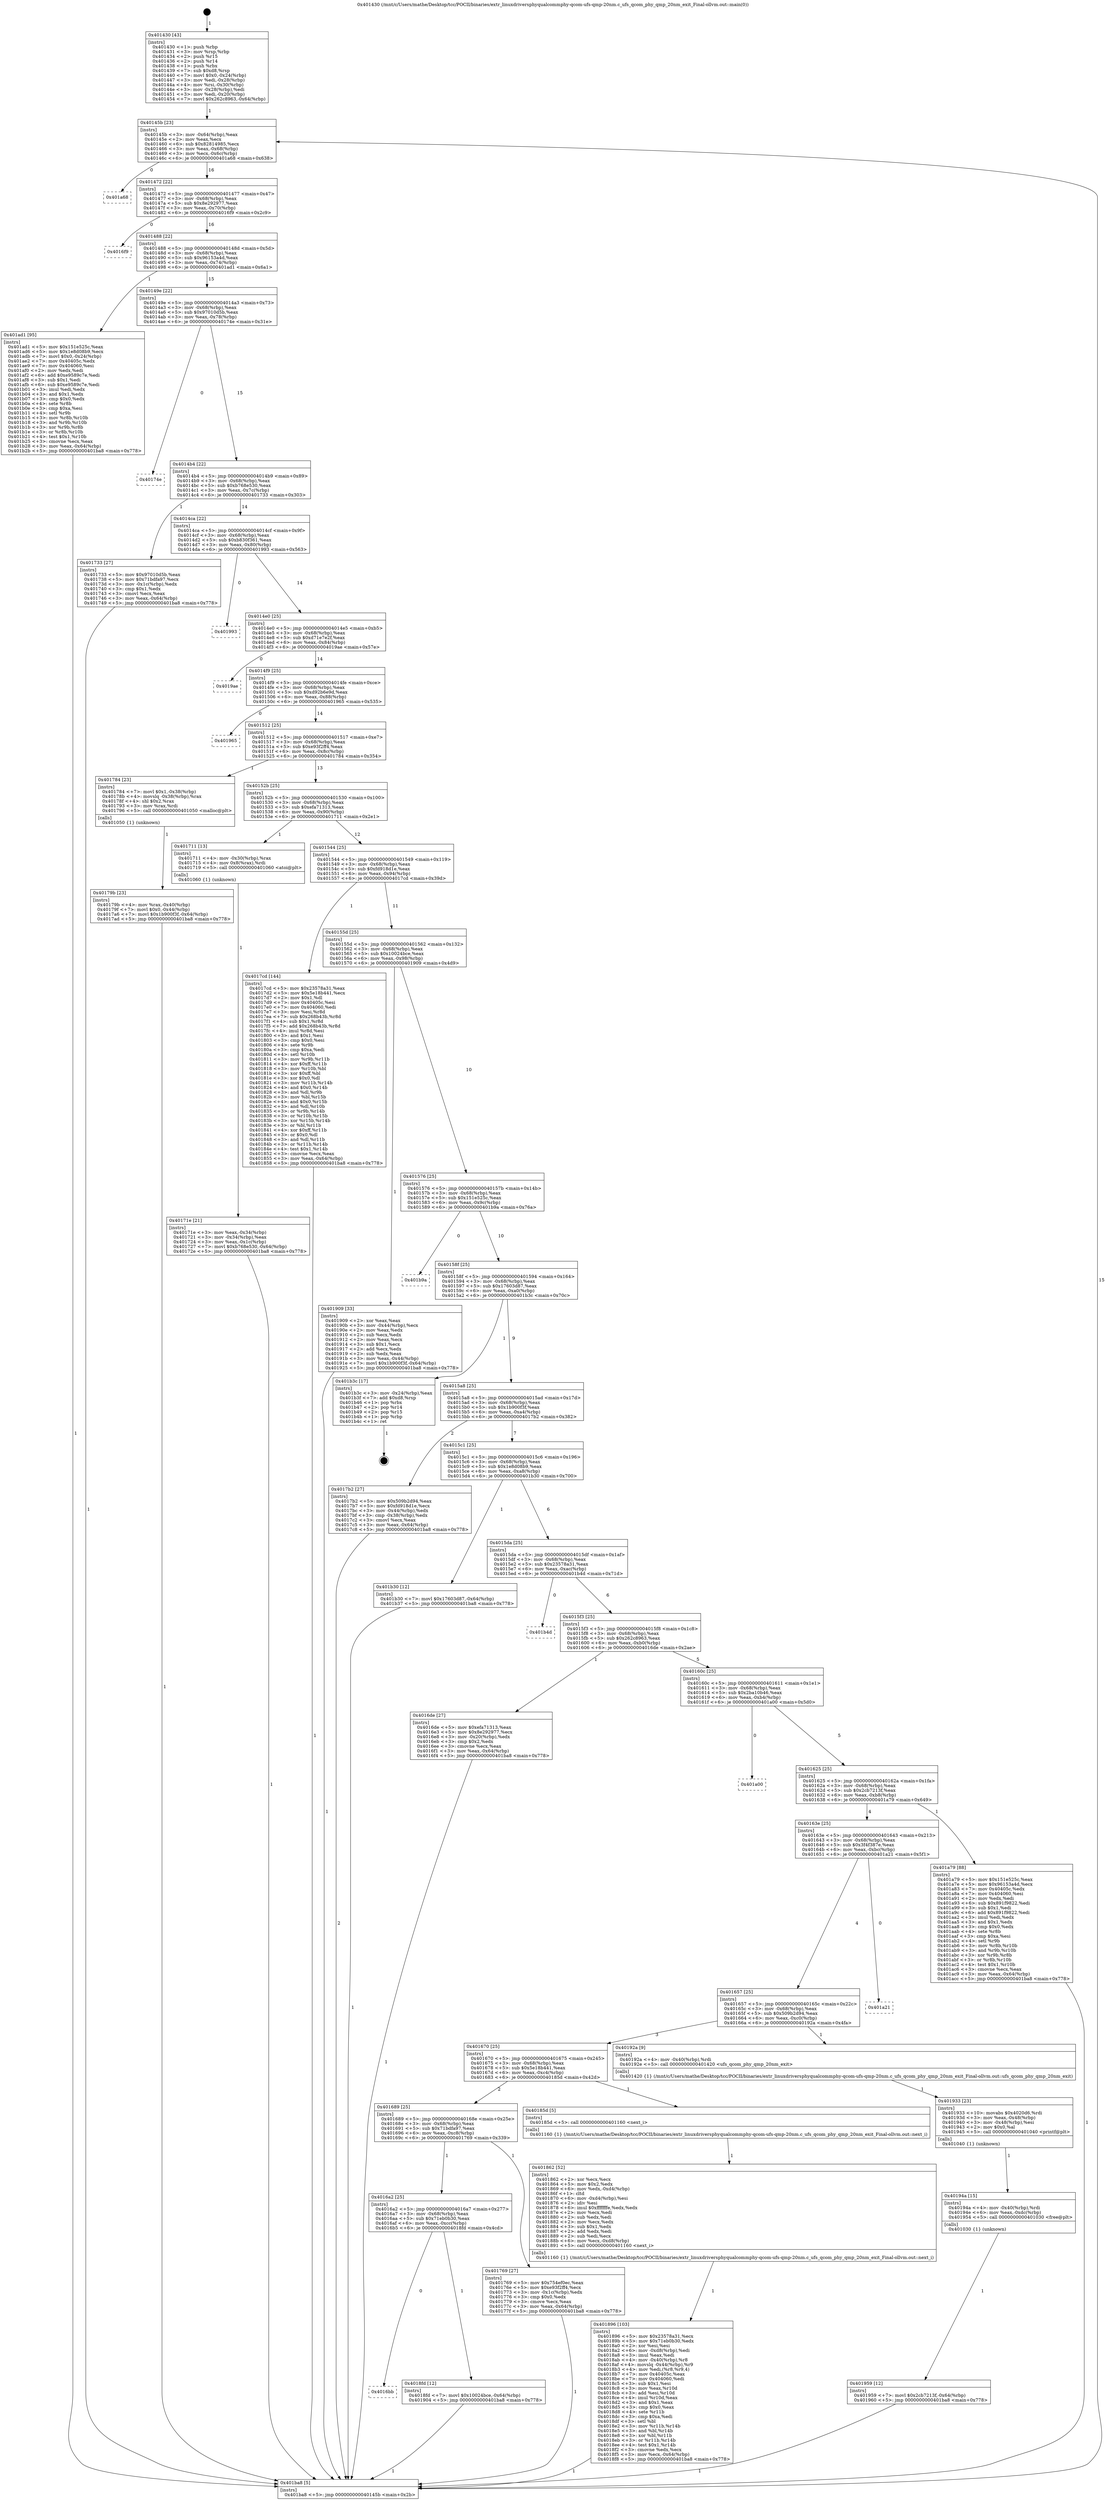 digraph "0x401430" {
  label = "0x401430 (/mnt/c/Users/mathe/Desktop/tcc/POCII/binaries/extr_linuxdriversphyqualcommphy-qcom-ufs-qmp-20nm.c_ufs_qcom_phy_qmp_20nm_exit_Final-ollvm.out::main(0))"
  labelloc = "t"
  node[shape=record]

  Entry [label="",width=0.3,height=0.3,shape=circle,fillcolor=black,style=filled]
  "0x40145b" [label="{
     0x40145b [23]\l
     | [instrs]\l
     &nbsp;&nbsp;0x40145b \<+3\>: mov -0x64(%rbp),%eax\l
     &nbsp;&nbsp;0x40145e \<+2\>: mov %eax,%ecx\l
     &nbsp;&nbsp;0x401460 \<+6\>: sub $0x82814985,%ecx\l
     &nbsp;&nbsp;0x401466 \<+3\>: mov %eax,-0x68(%rbp)\l
     &nbsp;&nbsp;0x401469 \<+3\>: mov %ecx,-0x6c(%rbp)\l
     &nbsp;&nbsp;0x40146c \<+6\>: je 0000000000401a68 \<main+0x638\>\l
  }"]
  "0x401a68" [label="{
     0x401a68\l
  }", style=dashed]
  "0x401472" [label="{
     0x401472 [22]\l
     | [instrs]\l
     &nbsp;&nbsp;0x401472 \<+5\>: jmp 0000000000401477 \<main+0x47\>\l
     &nbsp;&nbsp;0x401477 \<+3\>: mov -0x68(%rbp),%eax\l
     &nbsp;&nbsp;0x40147a \<+5\>: sub $0x8e292977,%eax\l
     &nbsp;&nbsp;0x40147f \<+3\>: mov %eax,-0x70(%rbp)\l
     &nbsp;&nbsp;0x401482 \<+6\>: je 00000000004016f9 \<main+0x2c9\>\l
  }"]
  Exit [label="",width=0.3,height=0.3,shape=circle,fillcolor=black,style=filled,peripheries=2]
  "0x4016f9" [label="{
     0x4016f9\l
  }", style=dashed]
  "0x401488" [label="{
     0x401488 [22]\l
     | [instrs]\l
     &nbsp;&nbsp;0x401488 \<+5\>: jmp 000000000040148d \<main+0x5d\>\l
     &nbsp;&nbsp;0x40148d \<+3\>: mov -0x68(%rbp),%eax\l
     &nbsp;&nbsp;0x401490 \<+5\>: sub $0x96153a4d,%eax\l
     &nbsp;&nbsp;0x401495 \<+3\>: mov %eax,-0x74(%rbp)\l
     &nbsp;&nbsp;0x401498 \<+6\>: je 0000000000401ad1 \<main+0x6a1\>\l
  }"]
  "0x401959" [label="{
     0x401959 [12]\l
     | [instrs]\l
     &nbsp;&nbsp;0x401959 \<+7\>: movl $0x2cb7213f,-0x64(%rbp)\l
     &nbsp;&nbsp;0x401960 \<+5\>: jmp 0000000000401ba8 \<main+0x778\>\l
  }"]
  "0x401ad1" [label="{
     0x401ad1 [95]\l
     | [instrs]\l
     &nbsp;&nbsp;0x401ad1 \<+5\>: mov $0x151e525c,%eax\l
     &nbsp;&nbsp;0x401ad6 \<+5\>: mov $0x1e8d08b9,%ecx\l
     &nbsp;&nbsp;0x401adb \<+7\>: movl $0x0,-0x24(%rbp)\l
     &nbsp;&nbsp;0x401ae2 \<+7\>: mov 0x40405c,%edx\l
     &nbsp;&nbsp;0x401ae9 \<+7\>: mov 0x404060,%esi\l
     &nbsp;&nbsp;0x401af0 \<+2\>: mov %edx,%edi\l
     &nbsp;&nbsp;0x401af2 \<+6\>: add $0xe9589c7e,%edi\l
     &nbsp;&nbsp;0x401af8 \<+3\>: sub $0x1,%edi\l
     &nbsp;&nbsp;0x401afb \<+6\>: sub $0xe9589c7e,%edi\l
     &nbsp;&nbsp;0x401b01 \<+3\>: imul %edi,%edx\l
     &nbsp;&nbsp;0x401b04 \<+3\>: and $0x1,%edx\l
     &nbsp;&nbsp;0x401b07 \<+3\>: cmp $0x0,%edx\l
     &nbsp;&nbsp;0x401b0a \<+4\>: sete %r8b\l
     &nbsp;&nbsp;0x401b0e \<+3\>: cmp $0xa,%esi\l
     &nbsp;&nbsp;0x401b11 \<+4\>: setl %r9b\l
     &nbsp;&nbsp;0x401b15 \<+3\>: mov %r8b,%r10b\l
     &nbsp;&nbsp;0x401b18 \<+3\>: and %r9b,%r10b\l
     &nbsp;&nbsp;0x401b1b \<+3\>: xor %r9b,%r8b\l
     &nbsp;&nbsp;0x401b1e \<+3\>: or %r8b,%r10b\l
     &nbsp;&nbsp;0x401b21 \<+4\>: test $0x1,%r10b\l
     &nbsp;&nbsp;0x401b25 \<+3\>: cmovne %ecx,%eax\l
     &nbsp;&nbsp;0x401b28 \<+3\>: mov %eax,-0x64(%rbp)\l
     &nbsp;&nbsp;0x401b2b \<+5\>: jmp 0000000000401ba8 \<main+0x778\>\l
  }"]
  "0x40149e" [label="{
     0x40149e [22]\l
     | [instrs]\l
     &nbsp;&nbsp;0x40149e \<+5\>: jmp 00000000004014a3 \<main+0x73\>\l
     &nbsp;&nbsp;0x4014a3 \<+3\>: mov -0x68(%rbp),%eax\l
     &nbsp;&nbsp;0x4014a6 \<+5\>: sub $0x97010d5b,%eax\l
     &nbsp;&nbsp;0x4014ab \<+3\>: mov %eax,-0x78(%rbp)\l
     &nbsp;&nbsp;0x4014ae \<+6\>: je 000000000040174e \<main+0x31e\>\l
  }"]
  "0x40194a" [label="{
     0x40194a [15]\l
     | [instrs]\l
     &nbsp;&nbsp;0x40194a \<+4\>: mov -0x40(%rbp),%rdi\l
     &nbsp;&nbsp;0x40194e \<+6\>: mov %eax,-0xdc(%rbp)\l
     &nbsp;&nbsp;0x401954 \<+5\>: call 0000000000401030 \<free@plt\>\l
     | [calls]\l
     &nbsp;&nbsp;0x401030 \{1\} (unknown)\l
  }"]
  "0x40174e" [label="{
     0x40174e\l
  }", style=dashed]
  "0x4014b4" [label="{
     0x4014b4 [22]\l
     | [instrs]\l
     &nbsp;&nbsp;0x4014b4 \<+5\>: jmp 00000000004014b9 \<main+0x89\>\l
     &nbsp;&nbsp;0x4014b9 \<+3\>: mov -0x68(%rbp),%eax\l
     &nbsp;&nbsp;0x4014bc \<+5\>: sub $0xb768e530,%eax\l
     &nbsp;&nbsp;0x4014c1 \<+3\>: mov %eax,-0x7c(%rbp)\l
     &nbsp;&nbsp;0x4014c4 \<+6\>: je 0000000000401733 \<main+0x303\>\l
  }"]
  "0x401933" [label="{
     0x401933 [23]\l
     | [instrs]\l
     &nbsp;&nbsp;0x401933 \<+10\>: movabs $0x4020d6,%rdi\l
     &nbsp;&nbsp;0x40193d \<+3\>: mov %eax,-0x48(%rbp)\l
     &nbsp;&nbsp;0x401940 \<+3\>: mov -0x48(%rbp),%esi\l
     &nbsp;&nbsp;0x401943 \<+2\>: mov $0x0,%al\l
     &nbsp;&nbsp;0x401945 \<+5\>: call 0000000000401040 \<printf@plt\>\l
     | [calls]\l
     &nbsp;&nbsp;0x401040 \{1\} (unknown)\l
  }"]
  "0x401733" [label="{
     0x401733 [27]\l
     | [instrs]\l
     &nbsp;&nbsp;0x401733 \<+5\>: mov $0x97010d5b,%eax\l
     &nbsp;&nbsp;0x401738 \<+5\>: mov $0x71bdfa97,%ecx\l
     &nbsp;&nbsp;0x40173d \<+3\>: mov -0x1c(%rbp),%edx\l
     &nbsp;&nbsp;0x401740 \<+3\>: cmp $0x1,%edx\l
     &nbsp;&nbsp;0x401743 \<+3\>: cmovl %ecx,%eax\l
     &nbsp;&nbsp;0x401746 \<+3\>: mov %eax,-0x64(%rbp)\l
     &nbsp;&nbsp;0x401749 \<+5\>: jmp 0000000000401ba8 \<main+0x778\>\l
  }"]
  "0x4014ca" [label="{
     0x4014ca [22]\l
     | [instrs]\l
     &nbsp;&nbsp;0x4014ca \<+5\>: jmp 00000000004014cf \<main+0x9f\>\l
     &nbsp;&nbsp;0x4014cf \<+3\>: mov -0x68(%rbp),%eax\l
     &nbsp;&nbsp;0x4014d2 \<+5\>: sub $0xb830f361,%eax\l
     &nbsp;&nbsp;0x4014d7 \<+3\>: mov %eax,-0x80(%rbp)\l
     &nbsp;&nbsp;0x4014da \<+6\>: je 0000000000401993 \<main+0x563\>\l
  }"]
  "0x4016bb" [label="{
     0x4016bb\l
  }", style=dashed]
  "0x401993" [label="{
     0x401993\l
  }", style=dashed]
  "0x4014e0" [label="{
     0x4014e0 [25]\l
     | [instrs]\l
     &nbsp;&nbsp;0x4014e0 \<+5\>: jmp 00000000004014e5 \<main+0xb5\>\l
     &nbsp;&nbsp;0x4014e5 \<+3\>: mov -0x68(%rbp),%eax\l
     &nbsp;&nbsp;0x4014e8 \<+5\>: sub $0xd71e7e2f,%eax\l
     &nbsp;&nbsp;0x4014ed \<+6\>: mov %eax,-0x84(%rbp)\l
     &nbsp;&nbsp;0x4014f3 \<+6\>: je 00000000004019ae \<main+0x57e\>\l
  }"]
  "0x4018fd" [label="{
     0x4018fd [12]\l
     | [instrs]\l
     &nbsp;&nbsp;0x4018fd \<+7\>: movl $0x10024bce,-0x64(%rbp)\l
     &nbsp;&nbsp;0x401904 \<+5\>: jmp 0000000000401ba8 \<main+0x778\>\l
  }"]
  "0x4019ae" [label="{
     0x4019ae\l
  }", style=dashed]
  "0x4014f9" [label="{
     0x4014f9 [25]\l
     | [instrs]\l
     &nbsp;&nbsp;0x4014f9 \<+5\>: jmp 00000000004014fe \<main+0xce\>\l
     &nbsp;&nbsp;0x4014fe \<+3\>: mov -0x68(%rbp),%eax\l
     &nbsp;&nbsp;0x401501 \<+5\>: sub $0xd92b6e9d,%eax\l
     &nbsp;&nbsp;0x401506 \<+6\>: mov %eax,-0x88(%rbp)\l
     &nbsp;&nbsp;0x40150c \<+6\>: je 0000000000401965 \<main+0x535\>\l
  }"]
  "0x401896" [label="{
     0x401896 [103]\l
     | [instrs]\l
     &nbsp;&nbsp;0x401896 \<+5\>: mov $0x23578a31,%ecx\l
     &nbsp;&nbsp;0x40189b \<+5\>: mov $0x71eb0b30,%edx\l
     &nbsp;&nbsp;0x4018a0 \<+2\>: xor %esi,%esi\l
     &nbsp;&nbsp;0x4018a2 \<+6\>: mov -0xd8(%rbp),%edi\l
     &nbsp;&nbsp;0x4018a8 \<+3\>: imul %eax,%edi\l
     &nbsp;&nbsp;0x4018ab \<+4\>: mov -0x40(%rbp),%r8\l
     &nbsp;&nbsp;0x4018af \<+4\>: movslq -0x44(%rbp),%r9\l
     &nbsp;&nbsp;0x4018b3 \<+4\>: mov %edi,(%r8,%r9,4)\l
     &nbsp;&nbsp;0x4018b7 \<+7\>: mov 0x40405c,%eax\l
     &nbsp;&nbsp;0x4018be \<+7\>: mov 0x404060,%edi\l
     &nbsp;&nbsp;0x4018c5 \<+3\>: sub $0x1,%esi\l
     &nbsp;&nbsp;0x4018c8 \<+3\>: mov %eax,%r10d\l
     &nbsp;&nbsp;0x4018cb \<+3\>: add %esi,%r10d\l
     &nbsp;&nbsp;0x4018ce \<+4\>: imul %r10d,%eax\l
     &nbsp;&nbsp;0x4018d2 \<+3\>: and $0x1,%eax\l
     &nbsp;&nbsp;0x4018d5 \<+3\>: cmp $0x0,%eax\l
     &nbsp;&nbsp;0x4018d8 \<+4\>: sete %r11b\l
     &nbsp;&nbsp;0x4018dc \<+3\>: cmp $0xa,%edi\l
     &nbsp;&nbsp;0x4018df \<+3\>: setl %bl\l
     &nbsp;&nbsp;0x4018e2 \<+3\>: mov %r11b,%r14b\l
     &nbsp;&nbsp;0x4018e5 \<+3\>: and %bl,%r14b\l
     &nbsp;&nbsp;0x4018e8 \<+3\>: xor %bl,%r11b\l
     &nbsp;&nbsp;0x4018eb \<+3\>: or %r11b,%r14b\l
     &nbsp;&nbsp;0x4018ee \<+4\>: test $0x1,%r14b\l
     &nbsp;&nbsp;0x4018f2 \<+3\>: cmovne %edx,%ecx\l
     &nbsp;&nbsp;0x4018f5 \<+3\>: mov %ecx,-0x64(%rbp)\l
     &nbsp;&nbsp;0x4018f8 \<+5\>: jmp 0000000000401ba8 \<main+0x778\>\l
  }"]
  "0x401965" [label="{
     0x401965\l
  }", style=dashed]
  "0x401512" [label="{
     0x401512 [25]\l
     | [instrs]\l
     &nbsp;&nbsp;0x401512 \<+5\>: jmp 0000000000401517 \<main+0xe7\>\l
     &nbsp;&nbsp;0x401517 \<+3\>: mov -0x68(%rbp),%eax\l
     &nbsp;&nbsp;0x40151a \<+5\>: sub $0xe93f2ff4,%eax\l
     &nbsp;&nbsp;0x40151f \<+6\>: mov %eax,-0x8c(%rbp)\l
     &nbsp;&nbsp;0x401525 \<+6\>: je 0000000000401784 \<main+0x354\>\l
  }"]
  "0x401862" [label="{
     0x401862 [52]\l
     | [instrs]\l
     &nbsp;&nbsp;0x401862 \<+2\>: xor %ecx,%ecx\l
     &nbsp;&nbsp;0x401864 \<+5\>: mov $0x2,%edx\l
     &nbsp;&nbsp;0x401869 \<+6\>: mov %edx,-0xd4(%rbp)\l
     &nbsp;&nbsp;0x40186f \<+1\>: cltd\l
     &nbsp;&nbsp;0x401870 \<+6\>: mov -0xd4(%rbp),%esi\l
     &nbsp;&nbsp;0x401876 \<+2\>: idiv %esi\l
     &nbsp;&nbsp;0x401878 \<+6\>: imul $0xfffffffe,%edx,%edx\l
     &nbsp;&nbsp;0x40187e \<+2\>: mov %ecx,%edi\l
     &nbsp;&nbsp;0x401880 \<+2\>: sub %edx,%edi\l
     &nbsp;&nbsp;0x401882 \<+2\>: mov %ecx,%edx\l
     &nbsp;&nbsp;0x401884 \<+3\>: sub $0x1,%edx\l
     &nbsp;&nbsp;0x401887 \<+2\>: add %edx,%edi\l
     &nbsp;&nbsp;0x401889 \<+2\>: sub %edi,%ecx\l
     &nbsp;&nbsp;0x40188b \<+6\>: mov %ecx,-0xd8(%rbp)\l
     &nbsp;&nbsp;0x401891 \<+5\>: call 0000000000401160 \<next_i\>\l
     | [calls]\l
     &nbsp;&nbsp;0x401160 \{1\} (/mnt/c/Users/mathe/Desktop/tcc/POCII/binaries/extr_linuxdriversphyqualcommphy-qcom-ufs-qmp-20nm.c_ufs_qcom_phy_qmp_20nm_exit_Final-ollvm.out::next_i)\l
  }"]
  "0x401784" [label="{
     0x401784 [23]\l
     | [instrs]\l
     &nbsp;&nbsp;0x401784 \<+7\>: movl $0x1,-0x38(%rbp)\l
     &nbsp;&nbsp;0x40178b \<+4\>: movslq -0x38(%rbp),%rax\l
     &nbsp;&nbsp;0x40178f \<+4\>: shl $0x2,%rax\l
     &nbsp;&nbsp;0x401793 \<+3\>: mov %rax,%rdi\l
     &nbsp;&nbsp;0x401796 \<+5\>: call 0000000000401050 \<malloc@plt\>\l
     | [calls]\l
     &nbsp;&nbsp;0x401050 \{1\} (unknown)\l
  }"]
  "0x40152b" [label="{
     0x40152b [25]\l
     | [instrs]\l
     &nbsp;&nbsp;0x40152b \<+5\>: jmp 0000000000401530 \<main+0x100\>\l
     &nbsp;&nbsp;0x401530 \<+3\>: mov -0x68(%rbp),%eax\l
     &nbsp;&nbsp;0x401533 \<+5\>: sub $0xefa71313,%eax\l
     &nbsp;&nbsp;0x401538 \<+6\>: mov %eax,-0x90(%rbp)\l
     &nbsp;&nbsp;0x40153e \<+6\>: je 0000000000401711 \<main+0x2e1\>\l
  }"]
  "0x40179b" [label="{
     0x40179b [23]\l
     | [instrs]\l
     &nbsp;&nbsp;0x40179b \<+4\>: mov %rax,-0x40(%rbp)\l
     &nbsp;&nbsp;0x40179f \<+7\>: movl $0x0,-0x44(%rbp)\l
     &nbsp;&nbsp;0x4017a6 \<+7\>: movl $0x1b900f3f,-0x64(%rbp)\l
     &nbsp;&nbsp;0x4017ad \<+5\>: jmp 0000000000401ba8 \<main+0x778\>\l
  }"]
  "0x401711" [label="{
     0x401711 [13]\l
     | [instrs]\l
     &nbsp;&nbsp;0x401711 \<+4\>: mov -0x30(%rbp),%rax\l
     &nbsp;&nbsp;0x401715 \<+4\>: mov 0x8(%rax),%rdi\l
     &nbsp;&nbsp;0x401719 \<+5\>: call 0000000000401060 \<atoi@plt\>\l
     | [calls]\l
     &nbsp;&nbsp;0x401060 \{1\} (unknown)\l
  }"]
  "0x401544" [label="{
     0x401544 [25]\l
     | [instrs]\l
     &nbsp;&nbsp;0x401544 \<+5\>: jmp 0000000000401549 \<main+0x119\>\l
     &nbsp;&nbsp;0x401549 \<+3\>: mov -0x68(%rbp),%eax\l
     &nbsp;&nbsp;0x40154c \<+5\>: sub $0xfd918d1e,%eax\l
     &nbsp;&nbsp;0x401551 \<+6\>: mov %eax,-0x94(%rbp)\l
     &nbsp;&nbsp;0x401557 \<+6\>: je 00000000004017cd \<main+0x39d\>\l
  }"]
  "0x4016a2" [label="{
     0x4016a2 [25]\l
     | [instrs]\l
     &nbsp;&nbsp;0x4016a2 \<+5\>: jmp 00000000004016a7 \<main+0x277\>\l
     &nbsp;&nbsp;0x4016a7 \<+3\>: mov -0x68(%rbp),%eax\l
     &nbsp;&nbsp;0x4016aa \<+5\>: sub $0x71eb0b30,%eax\l
     &nbsp;&nbsp;0x4016af \<+6\>: mov %eax,-0xcc(%rbp)\l
     &nbsp;&nbsp;0x4016b5 \<+6\>: je 00000000004018fd \<main+0x4cd\>\l
  }"]
  "0x4017cd" [label="{
     0x4017cd [144]\l
     | [instrs]\l
     &nbsp;&nbsp;0x4017cd \<+5\>: mov $0x23578a31,%eax\l
     &nbsp;&nbsp;0x4017d2 \<+5\>: mov $0x5e18b441,%ecx\l
     &nbsp;&nbsp;0x4017d7 \<+2\>: mov $0x1,%dl\l
     &nbsp;&nbsp;0x4017d9 \<+7\>: mov 0x40405c,%esi\l
     &nbsp;&nbsp;0x4017e0 \<+7\>: mov 0x404060,%edi\l
     &nbsp;&nbsp;0x4017e7 \<+3\>: mov %esi,%r8d\l
     &nbsp;&nbsp;0x4017ea \<+7\>: sub $0x268b43b,%r8d\l
     &nbsp;&nbsp;0x4017f1 \<+4\>: sub $0x1,%r8d\l
     &nbsp;&nbsp;0x4017f5 \<+7\>: add $0x268b43b,%r8d\l
     &nbsp;&nbsp;0x4017fc \<+4\>: imul %r8d,%esi\l
     &nbsp;&nbsp;0x401800 \<+3\>: and $0x1,%esi\l
     &nbsp;&nbsp;0x401803 \<+3\>: cmp $0x0,%esi\l
     &nbsp;&nbsp;0x401806 \<+4\>: sete %r9b\l
     &nbsp;&nbsp;0x40180a \<+3\>: cmp $0xa,%edi\l
     &nbsp;&nbsp;0x40180d \<+4\>: setl %r10b\l
     &nbsp;&nbsp;0x401811 \<+3\>: mov %r9b,%r11b\l
     &nbsp;&nbsp;0x401814 \<+4\>: xor $0xff,%r11b\l
     &nbsp;&nbsp;0x401818 \<+3\>: mov %r10b,%bl\l
     &nbsp;&nbsp;0x40181b \<+3\>: xor $0xff,%bl\l
     &nbsp;&nbsp;0x40181e \<+3\>: xor $0x0,%dl\l
     &nbsp;&nbsp;0x401821 \<+3\>: mov %r11b,%r14b\l
     &nbsp;&nbsp;0x401824 \<+4\>: and $0x0,%r14b\l
     &nbsp;&nbsp;0x401828 \<+3\>: and %dl,%r9b\l
     &nbsp;&nbsp;0x40182b \<+3\>: mov %bl,%r15b\l
     &nbsp;&nbsp;0x40182e \<+4\>: and $0x0,%r15b\l
     &nbsp;&nbsp;0x401832 \<+3\>: and %dl,%r10b\l
     &nbsp;&nbsp;0x401835 \<+3\>: or %r9b,%r14b\l
     &nbsp;&nbsp;0x401838 \<+3\>: or %r10b,%r15b\l
     &nbsp;&nbsp;0x40183b \<+3\>: xor %r15b,%r14b\l
     &nbsp;&nbsp;0x40183e \<+3\>: or %bl,%r11b\l
     &nbsp;&nbsp;0x401841 \<+4\>: xor $0xff,%r11b\l
     &nbsp;&nbsp;0x401845 \<+3\>: or $0x0,%dl\l
     &nbsp;&nbsp;0x401848 \<+3\>: and %dl,%r11b\l
     &nbsp;&nbsp;0x40184b \<+3\>: or %r11b,%r14b\l
     &nbsp;&nbsp;0x40184e \<+4\>: test $0x1,%r14b\l
     &nbsp;&nbsp;0x401852 \<+3\>: cmovne %ecx,%eax\l
     &nbsp;&nbsp;0x401855 \<+3\>: mov %eax,-0x64(%rbp)\l
     &nbsp;&nbsp;0x401858 \<+5\>: jmp 0000000000401ba8 \<main+0x778\>\l
  }"]
  "0x40155d" [label="{
     0x40155d [25]\l
     | [instrs]\l
     &nbsp;&nbsp;0x40155d \<+5\>: jmp 0000000000401562 \<main+0x132\>\l
     &nbsp;&nbsp;0x401562 \<+3\>: mov -0x68(%rbp),%eax\l
     &nbsp;&nbsp;0x401565 \<+5\>: sub $0x10024bce,%eax\l
     &nbsp;&nbsp;0x40156a \<+6\>: mov %eax,-0x98(%rbp)\l
     &nbsp;&nbsp;0x401570 \<+6\>: je 0000000000401909 \<main+0x4d9\>\l
  }"]
  "0x401769" [label="{
     0x401769 [27]\l
     | [instrs]\l
     &nbsp;&nbsp;0x401769 \<+5\>: mov $0x754ef0ec,%eax\l
     &nbsp;&nbsp;0x40176e \<+5\>: mov $0xe93f2ff4,%ecx\l
     &nbsp;&nbsp;0x401773 \<+3\>: mov -0x1c(%rbp),%edx\l
     &nbsp;&nbsp;0x401776 \<+3\>: cmp $0x0,%edx\l
     &nbsp;&nbsp;0x401779 \<+3\>: cmove %ecx,%eax\l
     &nbsp;&nbsp;0x40177c \<+3\>: mov %eax,-0x64(%rbp)\l
     &nbsp;&nbsp;0x40177f \<+5\>: jmp 0000000000401ba8 \<main+0x778\>\l
  }"]
  "0x401909" [label="{
     0x401909 [33]\l
     | [instrs]\l
     &nbsp;&nbsp;0x401909 \<+2\>: xor %eax,%eax\l
     &nbsp;&nbsp;0x40190b \<+3\>: mov -0x44(%rbp),%ecx\l
     &nbsp;&nbsp;0x40190e \<+2\>: mov %eax,%edx\l
     &nbsp;&nbsp;0x401910 \<+2\>: sub %ecx,%edx\l
     &nbsp;&nbsp;0x401912 \<+2\>: mov %eax,%ecx\l
     &nbsp;&nbsp;0x401914 \<+3\>: sub $0x1,%ecx\l
     &nbsp;&nbsp;0x401917 \<+2\>: add %ecx,%edx\l
     &nbsp;&nbsp;0x401919 \<+2\>: sub %edx,%eax\l
     &nbsp;&nbsp;0x40191b \<+3\>: mov %eax,-0x44(%rbp)\l
     &nbsp;&nbsp;0x40191e \<+7\>: movl $0x1b900f3f,-0x64(%rbp)\l
     &nbsp;&nbsp;0x401925 \<+5\>: jmp 0000000000401ba8 \<main+0x778\>\l
  }"]
  "0x401576" [label="{
     0x401576 [25]\l
     | [instrs]\l
     &nbsp;&nbsp;0x401576 \<+5\>: jmp 000000000040157b \<main+0x14b\>\l
     &nbsp;&nbsp;0x40157b \<+3\>: mov -0x68(%rbp),%eax\l
     &nbsp;&nbsp;0x40157e \<+5\>: sub $0x151e525c,%eax\l
     &nbsp;&nbsp;0x401583 \<+6\>: mov %eax,-0x9c(%rbp)\l
     &nbsp;&nbsp;0x401589 \<+6\>: je 0000000000401b9a \<main+0x76a\>\l
  }"]
  "0x401689" [label="{
     0x401689 [25]\l
     | [instrs]\l
     &nbsp;&nbsp;0x401689 \<+5\>: jmp 000000000040168e \<main+0x25e\>\l
     &nbsp;&nbsp;0x40168e \<+3\>: mov -0x68(%rbp),%eax\l
     &nbsp;&nbsp;0x401691 \<+5\>: sub $0x71bdfa97,%eax\l
     &nbsp;&nbsp;0x401696 \<+6\>: mov %eax,-0xc8(%rbp)\l
     &nbsp;&nbsp;0x40169c \<+6\>: je 0000000000401769 \<main+0x339\>\l
  }"]
  "0x401b9a" [label="{
     0x401b9a\l
  }", style=dashed]
  "0x40158f" [label="{
     0x40158f [25]\l
     | [instrs]\l
     &nbsp;&nbsp;0x40158f \<+5\>: jmp 0000000000401594 \<main+0x164\>\l
     &nbsp;&nbsp;0x401594 \<+3\>: mov -0x68(%rbp),%eax\l
     &nbsp;&nbsp;0x401597 \<+5\>: sub $0x17603d87,%eax\l
     &nbsp;&nbsp;0x40159c \<+6\>: mov %eax,-0xa0(%rbp)\l
     &nbsp;&nbsp;0x4015a2 \<+6\>: je 0000000000401b3c \<main+0x70c\>\l
  }"]
  "0x40185d" [label="{
     0x40185d [5]\l
     | [instrs]\l
     &nbsp;&nbsp;0x40185d \<+5\>: call 0000000000401160 \<next_i\>\l
     | [calls]\l
     &nbsp;&nbsp;0x401160 \{1\} (/mnt/c/Users/mathe/Desktop/tcc/POCII/binaries/extr_linuxdriversphyqualcommphy-qcom-ufs-qmp-20nm.c_ufs_qcom_phy_qmp_20nm_exit_Final-ollvm.out::next_i)\l
  }"]
  "0x401b3c" [label="{
     0x401b3c [17]\l
     | [instrs]\l
     &nbsp;&nbsp;0x401b3c \<+3\>: mov -0x24(%rbp),%eax\l
     &nbsp;&nbsp;0x401b3f \<+7\>: add $0xd8,%rsp\l
     &nbsp;&nbsp;0x401b46 \<+1\>: pop %rbx\l
     &nbsp;&nbsp;0x401b47 \<+2\>: pop %r14\l
     &nbsp;&nbsp;0x401b49 \<+2\>: pop %r15\l
     &nbsp;&nbsp;0x401b4b \<+1\>: pop %rbp\l
     &nbsp;&nbsp;0x401b4c \<+1\>: ret\l
  }"]
  "0x4015a8" [label="{
     0x4015a8 [25]\l
     | [instrs]\l
     &nbsp;&nbsp;0x4015a8 \<+5\>: jmp 00000000004015ad \<main+0x17d\>\l
     &nbsp;&nbsp;0x4015ad \<+3\>: mov -0x68(%rbp),%eax\l
     &nbsp;&nbsp;0x4015b0 \<+5\>: sub $0x1b900f3f,%eax\l
     &nbsp;&nbsp;0x4015b5 \<+6\>: mov %eax,-0xa4(%rbp)\l
     &nbsp;&nbsp;0x4015bb \<+6\>: je 00000000004017b2 \<main+0x382\>\l
  }"]
  "0x401670" [label="{
     0x401670 [25]\l
     | [instrs]\l
     &nbsp;&nbsp;0x401670 \<+5\>: jmp 0000000000401675 \<main+0x245\>\l
     &nbsp;&nbsp;0x401675 \<+3\>: mov -0x68(%rbp),%eax\l
     &nbsp;&nbsp;0x401678 \<+5\>: sub $0x5e18b441,%eax\l
     &nbsp;&nbsp;0x40167d \<+6\>: mov %eax,-0xc4(%rbp)\l
     &nbsp;&nbsp;0x401683 \<+6\>: je 000000000040185d \<main+0x42d\>\l
  }"]
  "0x4017b2" [label="{
     0x4017b2 [27]\l
     | [instrs]\l
     &nbsp;&nbsp;0x4017b2 \<+5\>: mov $0x509b2d94,%eax\l
     &nbsp;&nbsp;0x4017b7 \<+5\>: mov $0xfd918d1e,%ecx\l
     &nbsp;&nbsp;0x4017bc \<+3\>: mov -0x44(%rbp),%edx\l
     &nbsp;&nbsp;0x4017bf \<+3\>: cmp -0x38(%rbp),%edx\l
     &nbsp;&nbsp;0x4017c2 \<+3\>: cmovl %ecx,%eax\l
     &nbsp;&nbsp;0x4017c5 \<+3\>: mov %eax,-0x64(%rbp)\l
     &nbsp;&nbsp;0x4017c8 \<+5\>: jmp 0000000000401ba8 \<main+0x778\>\l
  }"]
  "0x4015c1" [label="{
     0x4015c1 [25]\l
     | [instrs]\l
     &nbsp;&nbsp;0x4015c1 \<+5\>: jmp 00000000004015c6 \<main+0x196\>\l
     &nbsp;&nbsp;0x4015c6 \<+3\>: mov -0x68(%rbp),%eax\l
     &nbsp;&nbsp;0x4015c9 \<+5\>: sub $0x1e8d08b9,%eax\l
     &nbsp;&nbsp;0x4015ce \<+6\>: mov %eax,-0xa8(%rbp)\l
     &nbsp;&nbsp;0x4015d4 \<+6\>: je 0000000000401b30 \<main+0x700\>\l
  }"]
  "0x40192a" [label="{
     0x40192a [9]\l
     | [instrs]\l
     &nbsp;&nbsp;0x40192a \<+4\>: mov -0x40(%rbp),%rdi\l
     &nbsp;&nbsp;0x40192e \<+5\>: call 0000000000401420 \<ufs_qcom_phy_qmp_20nm_exit\>\l
     | [calls]\l
     &nbsp;&nbsp;0x401420 \{1\} (/mnt/c/Users/mathe/Desktop/tcc/POCII/binaries/extr_linuxdriversphyqualcommphy-qcom-ufs-qmp-20nm.c_ufs_qcom_phy_qmp_20nm_exit_Final-ollvm.out::ufs_qcom_phy_qmp_20nm_exit)\l
  }"]
  "0x401b30" [label="{
     0x401b30 [12]\l
     | [instrs]\l
     &nbsp;&nbsp;0x401b30 \<+7\>: movl $0x17603d87,-0x64(%rbp)\l
     &nbsp;&nbsp;0x401b37 \<+5\>: jmp 0000000000401ba8 \<main+0x778\>\l
  }"]
  "0x4015da" [label="{
     0x4015da [25]\l
     | [instrs]\l
     &nbsp;&nbsp;0x4015da \<+5\>: jmp 00000000004015df \<main+0x1af\>\l
     &nbsp;&nbsp;0x4015df \<+3\>: mov -0x68(%rbp),%eax\l
     &nbsp;&nbsp;0x4015e2 \<+5\>: sub $0x23578a31,%eax\l
     &nbsp;&nbsp;0x4015e7 \<+6\>: mov %eax,-0xac(%rbp)\l
     &nbsp;&nbsp;0x4015ed \<+6\>: je 0000000000401b4d \<main+0x71d\>\l
  }"]
  "0x401657" [label="{
     0x401657 [25]\l
     | [instrs]\l
     &nbsp;&nbsp;0x401657 \<+5\>: jmp 000000000040165c \<main+0x22c\>\l
     &nbsp;&nbsp;0x40165c \<+3\>: mov -0x68(%rbp),%eax\l
     &nbsp;&nbsp;0x40165f \<+5\>: sub $0x509b2d94,%eax\l
     &nbsp;&nbsp;0x401664 \<+6\>: mov %eax,-0xc0(%rbp)\l
     &nbsp;&nbsp;0x40166a \<+6\>: je 000000000040192a \<main+0x4fa\>\l
  }"]
  "0x401b4d" [label="{
     0x401b4d\l
  }", style=dashed]
  "0x4015f3" [label="{
     0x4015f3 [25]\l
     | [instrs]\l
     &nbsp;&nbsp;0x4015f3 \<+5\>: jmp 00000000004015f8 \<main+0x1c8\>\l
     &nbsp;&nbsp;0x4015f8 \<+3\>: mov -0x68(%rbp),%eax\l
     &nbsp;&nbsp;0x4015fb \<+5\>: sub $0x262c8963,%eax\l
     &nbsp;&nbsp;0x401600 \<+6\>: mov %eax,-0xb0(%rbp)\l
     &nbsp;&nbsp;0x401606 \<+6\>: je 00000000004016de \<main+0x2ae\>\l
  }"]
  "0x401a21" [label="{
     0x401a21\l
  }", style=dashed]
  "0x4016de" [label="{
     0x4016de [27]\l
     | [instrs]\l
     &nbsp;&nbsp;0x4016de \<+5\>: mov $0xefa71313,%eax\l
     &nbsp;&nbsp;0x4016e3 \<+5\>: mov $0x8e292977,%ecx\l
     &nbsp;&nbsp;0x4016e8 \<+3\>: mov -0x20(%rbp),%edx\l
     &nbsp;&nbsp;0x4016eb \<+3\>: cmp $0x2,%edx\l
     &nbsp;&nbsp;0x4016ee \<+3\>: cmovne %ecx,%eax\l
     &nbsp;&nbsp;0x4016f1 \<+3\>: mov %eax,-0x64(%rbp)\l
     &nbsp;&nbsp;0x4016f4 \<+5\>: jmp 0000000000401ba8 \<main+0x778\>\l
  }"]
  "0x40160c" [label="{
     0x40160c [25]\l
     | [instrs]\l
     &nbsp;&nbsp;0x40160c \<+5\>: jmp 0000000000401611 \<main+0x1e1\>\l
     &nbsp;&nbsp;0x401611 \<+3\>: mov -0x68(%rbp),%eax\l
     &nbsp;&nbsp;0x401614 \<+5\>: sub $0x2ba10b46,%eax\l
     &nbsp;&nbsp;0x401619 \<+6\>: mov %eax,-0xb4(%rbp)\l
     &nbsp;&nbsp;0x40161f \<+6\>: je 0000000000401a00 \<main+0x5d0\>\l
  }"]
  "0x401ba8" [label="{
     0x401ba8 [5]\l
     | [instrs]\l
     &nbsp;&nbsp;0x401ba8 \<+5\>: jmp 000000000040145b \<main+0x2b\>\l
  }"]
  "0x401430" [label="{
     0x401430 [43]\l
     | [instrs]\l
     &nbsp;&nbsp;0x401430 \<+1\>: push %rbp\l
     &nbsp;&nbsp;0x401431 \<+3\>: mov %rsp,%rbp\l
     &nbsp;&nbsp;0x401434 \<+2\>: push %r15\l
     &nbsp;&nbsp;0x401436 \<+2\>: push %r14\l
     &nbsp;&nbsp;0x401438 \<+1\>: push %rbx\l
     &nbsp;&nbsp;0x401439 \<+7\>: sub $0xd8,%rsp\l
     &nbsp;&nbsp;0x401440 \<+7\>: movl $0x0,-0x24(%rbp)\l
     &nbsp;&nbsp;0x401447 \<+3\>: mov %edi,-0x28(%rbp)\l
     &nbsp;&nbsp;0x40144a \<+4\>: mov %rsi,-0x30(%rbp)\l
     &nbsp;&nbsp;0x40144e \<+3\>: mov -0x28(%rbp),%edi\l
     &nbsp;&nbsp;0x401451 \<+3\>: mov %edi,-0x20(%rbp)\l
     &nbsp;&nbsp;0x401454 \<+7\>: movl $0x262c8963,-0x64(%rbp)\l
  }"]
  "0x40171e" [label="{
     0x40171e [21]\l
     | [instrs]\l
     &nbsp;&nbsp;0x40171e \<+3\>: mov %eax,-0x34(%rbp)\l
     &nbsp;&nbsp;0x401721 \<+3\>: mov -0x34(%rbp),%eax\l
     &nbsp;&nbsp;0x401724 \<+3\>: mov %eax,-0x1c(%rbp)\l
     &nbsp;&nbsp;0x401727 \<+7\>: movl $0xb768e530,-0x64(%rbp)\l
     &nbsp;&nbsp;0x40172e \<+5\>: jmp 0000000000401ba8 \<main+0x778\>\l
  }"]
  "0x40163e" [label="{
     0x40163e [25]\l
     | [instrs]\l
     &nbsp;&nbsp;0x40163e \<+5\>: jmp 0000000000401643 \<main+0x213\>\l
     &nbsp;&nbsp;0x401643 \<+3\>: mov -0x68(%rbp),%eax\l
     &nbsp;&nbsp;0x401646 \<+5\>: sub $0x3f4f387e,%eax\l
     &nbsp;&nbsp;0x40164b \<+6\>: mov %eax,-0xbc(%rbp)\l
     &nbsp;&nbsp;0x401651 \<+6\>: je 0000000000401a21 \<main+0x5f1\>\l
  }"]
  "0x401a00" [label="{
     0x401a00\l
  }", style=dashed]
  "0x401625" [label="{
     0x401625 [25]\l
     | [instrs]\l
     &nbsp;&nbsp;0x401625 \<+5\>: jmp 000000000040162a \<main+0x1fa\>\l
     &nbsp;&nbsp;0x40162a \<+3\>: mov -0x68(%rbp),%eax\l
     &nbsp;&nbsp;0x40162d \<+5\>: sub $0x2cb7213f,%eax\l
     &nbsp;&nbsp;0x401632 \<+6\>: mov %eax,-0xb8(%rbp)\l
     &nbsp;&nbsp;0x401638 \<+6\>: je 0000000000401a79 \<main+0x649\>\l
  }"]
  "0x401a79" [label="{
     0x401a79 [88]\l
     | [instrs]\l
     &nbsp;&nbsp;0x401a79 \<+5\>: mov $0x151e525c,%eax\l
     &nbsp;&nbsp;0x401a7e \<+5\>: mov $0x96153a4d,%ecx\l
     &nbsp;&nbsp;0x401a83 \<+7\>: mov 0x40405c,%edx\l
     &nbsp;&nbsp;0x401a8a \<+7\>: mov 0x404060,%esi\l
     &nbsp;&nbsp;0x401a91 \<+2\>: mov %edx,%edi\l
     &nbsp;&nbsp;0x401a93 \<+6\>: sub $0x891f9822,%edi\l
     &nbsp;&nbsp;0x401a99 \<+3\>: sub $0x1,%edi\l
     &nbsp;&nbsp;0x401a9c \<+6\>: add $0x891f9822,%edi\l
     &nbsp;&nbsp;0x401aa2 \<+3\>: imul %edi,%edx\l
     &nbsp;&nbsp;0x401aa5 \<+3\>: and $0x1,%edx\l
     &nbsp;&nbsp;0x401aa8 \<+3\>: cmp $0x0,%edx\l
     &nbsp;&nbsp;0x401aab \<+4\>: sete %r8b\l
     &nbsp;&nbsp;0x401aaf \<+3\>: cmp $0xa,%esi\l
     &nbsp;&nbsp;0x401ab2 \<+4\>: setl %r9b\l
     &nbsp;&nbsp;0x401ab6 \<+3\>: mov %r8b,%r10b\l
     &nbsp;&nbsp;0x401ab9 \<+3\>: and %r9b,%r10b\l
     &nbsp;&nbsp;0x401abc \<+3\>: xor %r9b,%r8b\l
     &nbsp;&nbsp;0x401abf \<+3\>: or %r8b,%r10b\l
     &nbsp;&nbsp;0x401ac2 \<+4\>: test $0x1,%r10b\l
     &nbsp;&nbsp;0x401ac6 \<+3\>: cmovne %ecx,%eax\l
     &nbsp;&nbsp;0x401ac9 \<+3\>: mov %eax,-0x64(%rbp)\l
     &nbsp;&nbsp;0x401acc \<+5\>: jmp 0000000000401ba8 \<main+0x778\>\l
  }"]
  Entry -> "0x401430" [label=" 1"]
  "0x40145b" -> "0x401a68" [label=" 0"]
  "0x40145b" -> "0x401472" [label=" 16"]
  "0x401b3c" -> Exit [label=" 1"]
  "0x401472" -> "0x4016f9" [label=" 0"]
  "0x401472" -> "0x401488" [label=" 16"]
  "0x401b30" -> "0x401ba8" [label=" 1"]
  "0x401488" -> "0x401ad1" [label=" 1"]
  "0x401488" -> "0x40149e" [label=" 15"]
  "0x401ad1" -> "0x401ba8" [label=" 1"]
  "0x40149e" -> "0x40174e" [label=" 0"]
  "0x40149e" -> "0x4014b4" [label=" 15"]
  "0x401a79" -> "0x401ba8" [label=" 1"]
  "0x4014b4" -> "0x401733" [label=" 1"]
  "0x4014b4" -> "0x4014ca" [label=" 14"]
  "0x401959" -> "0x401ba8" [label=" 1"]
  "0x4014ca" -> "0x401993" [label=" 0"]
  "0x4014ca" -> "0x4014e0" [label=" 14"]
  "0x40194a" -> "0x401959" [label=" 1"]
  "0x4014e0" -> "0x4019ae" [label=" 0"]
  "0x4014e0" -> "0x4014f9" [label=" 14"]
  "0x401933" -> "0x40194a" [label=" 1"]
  "0x4014f9" -> "0x401965" [label=" 0"]
  "0x4014f9" -> "0x401512" [label=" 14"]
  "0x401909" -> "0x401ba8" [label=" 1"]
  "0x401512" -> "0x401784" [label=" 1"]
  "0x401512" -> "0x40152b" [label=" 13"]
  "0x4018fd" -> "0x401ba8" [label=" 1"]
  "0x40152b" -> "0x401711" [label=" 1"]
  "0x40152b" -> "0x401544" [label=" 12"]
  "0x4016a2" -> "0x4016bb" [label=" 0"]
  "0x401544" -> "0x4017cd" [label=" 1"]
  "0x401544" -> "0x40155d" [label=" 11"]
  "0x4016a2" -> "0x4018fd" [label=" 1"]
  "0x40155d" -> "0x401909" [label=" 1"]
  "0x40155d" -> "0x401576" [label=" 10"]
  "0x40192a" -> "0x401933" [label=" 1"]
  "0x401576" -> "0x401b9a" [label=" 0"]
  "0x401576" -> "0x40158f" [label=" 10"]
  "0x401862" -> "0x401896" [label=" 1"]
  "0x40158f" -> "0x401b3c" [label=" 1"]
  "0x40158f" -> "0x4015a8" [label=" 9"]
  "0x40185d" -> "0x401862" [label=" 1"]
  "0x4015a8" -> "0x4017b2" [label=" 2"]
  "0x4015a8" -> "0x4015c1" [label=" 7"]
  "0x4017b2" -> "0x401ba8" [label=" 2"]
  "0x4015c1" -> "0x401b30" [label=" 1"]
  "0x4015c1" -> "0x4015da" [label=" 6"]
  "0x40179b" -> "0x401ba8" [label=" 1"]
  "0x4015da" -> "0x401b4d" [label=" 0"]
  "0x4015da" -> "0x4015f3" [label=" 6"]
  "0x401769" -> "0x401ba8" [label=" 1"]
  "0x4015f3" -> "0x4016de" [label=" 1"]
  "0x4015f3" -> "0x40160c" [label=" 5"]
  "0x4016de" -> "0x401ba8" [label=" 1"]
  "0x401430" -> "0x40145b" [label=" 1"]
  "0x401ba8" -> "0x40145b" [label=" 15"]
  "0x401711" -> "0x40171e" [label=" 1"]
  "0x40171e" -> "0x401ba8" [label=" 1"]
  "0x401733" -> "0x401ba8" [label=" 1"]
  "0x401689" -> "0x4016a2" [label=" 1"]
  "0x40160c" -> "0x401a00" [label=" 0"]
  "0x40160c" -> "0x401625" [label=" 5"]
  "0x401896" -> "0x401ba8" [label=" 1"]
  "0x401625" -> "0x401a79" [label=" 1"]
  "0x401625" -> "0x40163e" [label=" 4"]
  "0x401689" -> "0x401769" [label=" 1"]
  "0x40163e" -> "0x401a21" [label=" 0"]
  "0x40163e" -> "0x401657" [label=" 4"]
  "0x401784" -> "0x40179b" [label=" 1"]
  "0x401657" -> "0x40192a" [label=" 1"]
  "0x401657" -> "0x401670" [label=" 3"]
  "0x4017cd" -> "0x401ba8" [label=" 1"]
  "0x401670" -> "0x40185d" [label=" 1"]
  "0x401670" -> "0x401689" [label=" 2"]
}
